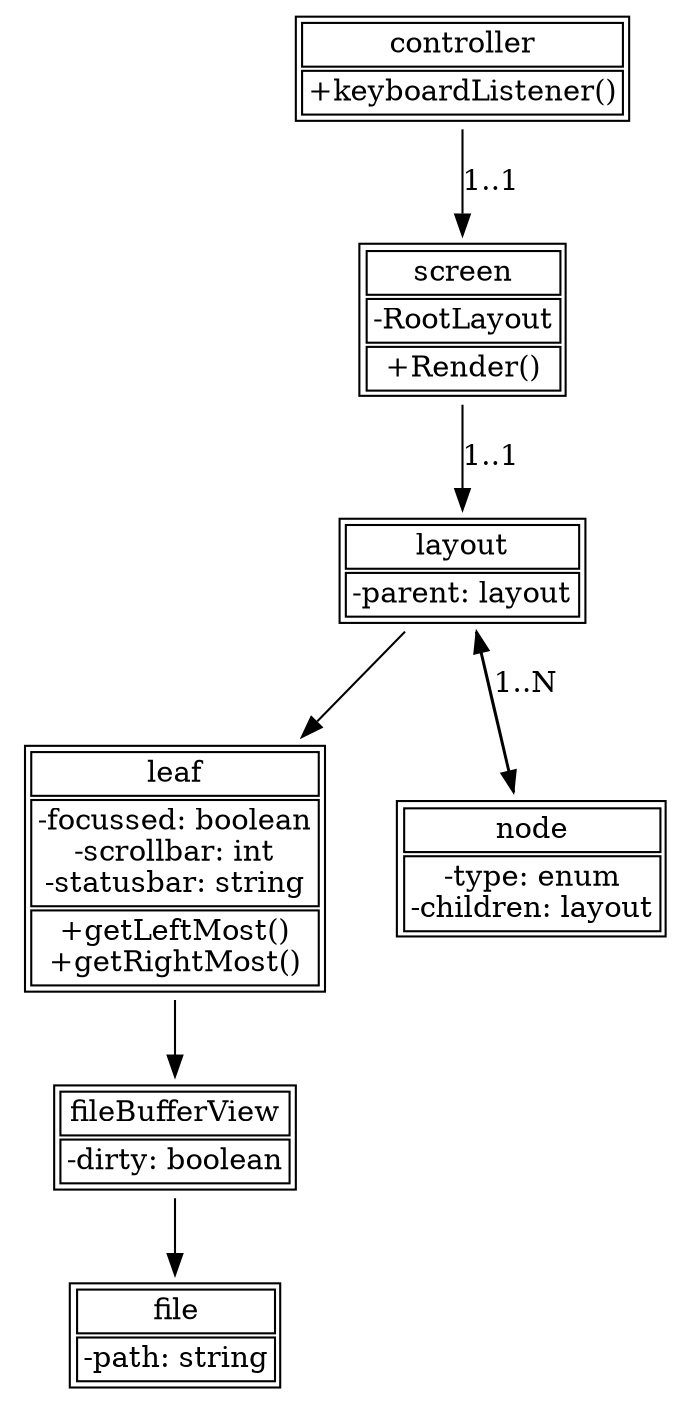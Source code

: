 /*
    u-> init -> c -> init -> s -> layout met eerste filebuffer (loop over filenames)
*/
digraph{
    node[shape=none]

    screen [label=<<table><tr><td>screen</td></tr>
	<tr><td>-RootLayout</td></tr>
	<tr><td>+Render()</td></tr>
	</table>>]

    controller [label=<<table>
	<tr><td>controller</td></tr>
	<tr><td>+keyboardListener()</td></tr>
	</table>>]

    lay [label=<<table>
	<tr><td>layout</td></tr>
	<tr><td>-parent: layout</td></tr>
	</table>>]

    leaf [label=<<table>
	<tr><td>leaf</td></tr>
	<tr><td>-focussed: boolean<br/>
		-scrollbar: int<br/>
		-statusbar: string</td></tr>
	<tr><td>+getLeftMost()<br/>
		+getRightMost()</td></tr>
	</table>>]

    /*
	no polymorphism since all other properties are the same
    */
    nd [label=<<table>
	<tr><td>node</td></tr>
	<tr><td>-type: enum<br/>
		-children: layout
		</td></tr>
	</table>>]

    fbview [label=<<table>
	<tr><td>fileBufferView</td></tr>
	<tr><td>-dirty: boolean<br/>
		</td></tr>
	</table>>]

    file [label=<<table>
	<tr><td>file</td></tr>
	<tr><td>-path: string</td></tr>
	</table>>]

    controller -> screen -> lay[label="1..1"]
    lay -> {leaf, nd}
    leaf->fbview->file
    nd->lay[label="1..N"]
}
